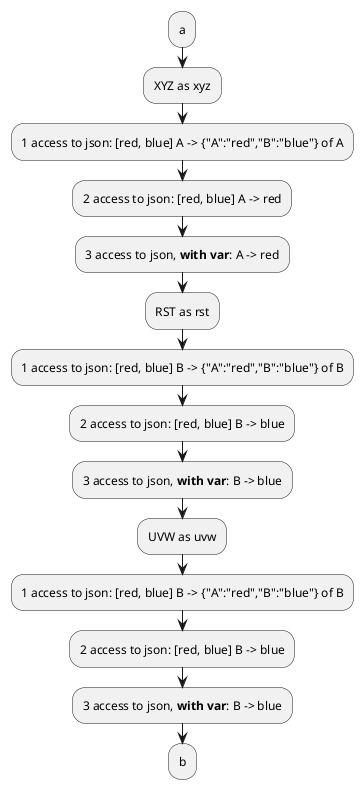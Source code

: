 {
  "sha1": "8npipd7pne1wv1f2bezr6qvp6fr9f3y",
  "insertion": {
    "when": "2024-05-30T20:48:21.470Z",
    "url": "https://forum.plantuml.net/11109/preprocessor-vlookup-macro?show=11132#c11132",
    "user": "plantuml@gmail.com"
  }
}
@startuml
!$data={"partlen": "2", "game": "GamePlantuml", "participants": [
{"name": "XYZ" ,"as": "xyz", "team": "A"},
{"name": "RST" ,"as": "rst", "team": "B"},
{"name": "UVW" ,"as": "uvw", "team": "B"}],
"color": {"A": "red", "B": "blue"}
}

:a;
!foreach $part in $data.participants
  :$part.name as $part.as;
  :1 access to json: [$data.color.A, $data.color.B] $part.team -> $data.color of $part.team;
  :2 access to json: [$data.color.A, $data.color.B] $part.team -> $data.color[$part.team];
  !$c=$data.color[$part.team]
  :3 access to json, **with var**: $part.team -> $c;
!endfor
:b;
@enduml
